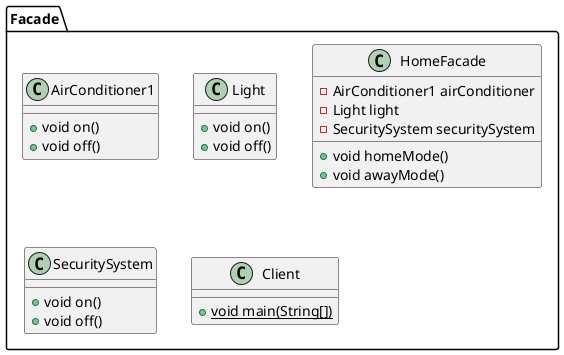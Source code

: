 @startuml
class Facade.AirConditioner1 {
+ void on()
+ void off()
}

class Facade.Light {
+ void on()
+ void off()
}

class Facade.HomeFacade {
- AirConditioner1 airConditioner
- Light light
- SecuritySystem securitySystem
+ void homeMode()
+ void awayMode()
}


class Facade.SecuritySystem {
+ void on()
+ void off()
}

class Facade.Client {
+ {static} void main(String[])
}

@enduml